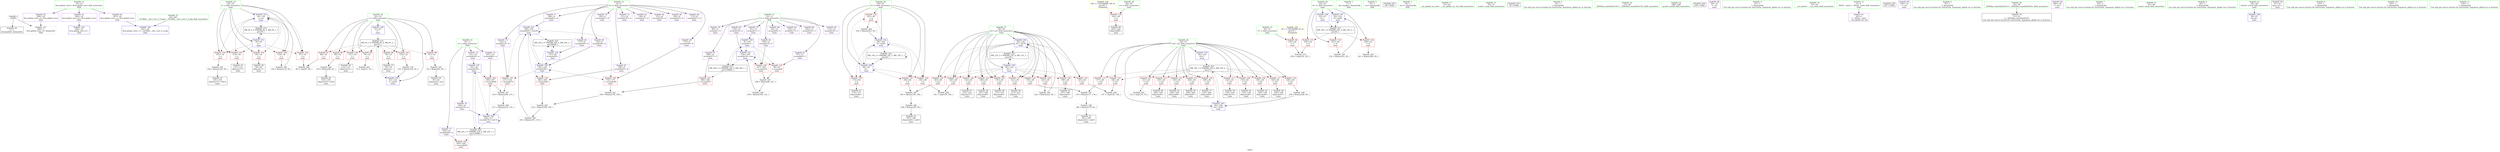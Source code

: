 digraph "SVFG" {
	label="SVFG";

	Node0x55ffd06fffd0 [shape=record,color=grey,label="{NodeID: 0\nNullPtr}"];
	Node0x55ffd06fffd0 -> Node0x55ffd071ce60[style=solid];
	Node0x55ffd06fffd0 -> Node0x55ffd0724b90[style=solid];
	Node0x55ffd071dac0 [shape=record,color=red,label="{NodeID: 97\n88\<--52\n\<--i\nmain\n}"];
	Node0x55ffd071dac0 -> Node0x55ffd07299d0[style=solid];
	Node0x55ffd07044e0 [shape=record,color=green,label="{NodeID: 14\n10\<--11\na\<--a_field_insensitive\nGlob }"];
	Node0x55ffd07044e0 -> Node0x55ffd071ff30[style=solid];
	Node0x55ffd07044e0 -> Node0x55ffd0720000[style=solid];
	Node0x55ffd07044e0 -> Node0x55ffd07200d0[style=solid];
	Node0x55ffd07044e0 -> Node0x55ffd07201a0[style=solid];
	Node0x55ffd0721560 [shape=record,color=grey,label="{NodeID: 194\n100 = Binary(99, 85, )\n}"];
	Node0x55ffd0721560 -> Node0x55ffd071d370[style=solid];
	Node0x55ffd071e620 [shape=record,color=red,label="{NodeID: 111\n149\<--56\n\<--i22\nmain\n}"];
	Node0x55ffd071e620 -> Node0x55ffd071d850[style=solid];
	Node0x55ffd071c980 [shape=record,color=green,label="{NodeID: 28\n60\<--61\nk\<--k_field_insensitive\nmain\n}"];
	Node0x55ffd071c980 -> Node0x55ffd0723c90[style=solid];
	Node0x55ffd071c980 -> Node0x55ffd0723d60[style=solid];
	Node0x55ffd071c980 -> Node0x55ffd0723e30[style=solid];
	Node0x55ffd071c980 -> Node0x55ffd0723f00[style=solid];
	Node0x55ffd071c980 -> Node0x55ffd0725650[style=solid];
	Node0x55ffd071c980 -> Node0x55ffd07257f0[style=solid];
	Node0x55ffd0729cd0 [shape=record,color=grey,label="{NodeID: 208\n161 = cmp(159, 160, )\n}"];
	Node0x55ffd0723950 [shape=record,color=red,label="{NodeID: 125\n183\<--58\n\<--j31\nmain\n}"];
	Node0x55ffd0723950 -> Node0x55ffd0726a40[style=solid];
	Node0x55ffd071d510 [shape=record,color=black,label="{NodeID: 42\n112\<--111\nidxprom15\<--\nmain\n}"];
	Node0x55ffd0734950 [shape=record,color=black,label="{NodeID: 222\nMR_10V_3 = PHI(MR_10V_4, MR_10V_2, )\npts\{57 \}\n}"];
	Node0x55ffd0734950 -> Node0x55ffd071e2e0[style=dashed];
	Node0x55ffd0734950 -> Node0x55ffd071e3b0[style=dashed];
	Node0x55ffd0734950 -> Node0x55ffd071e480[style=dashed];
	Node0x55ffd0734950 -> Node0x55ffd071e550[style=dashed];
	Node0x55ffd0734950 -> Node0x55ffd071e620[style=dashed];
	Node0x55ffd0734950 -> Node0x55ffd071e6f0[style=dashed];
	Node0x55ffd0734950 -> Node0x55ffd071e7c0[style=dashed];
	Node0x55ffd0734950 -> Node0x55ffd071e890[style=dashed];
	Node0x55ffd0734950 -> Node0x55ffd071e960[style=dashed];
	Node0x55ffd0734950 -> Node0x55ffd0723200[style=dashed];
	Node0x55ffd0734950 -> Node0x55ffd07232d0[style=dashed];
	Node0x55ffd0734950 -> Node0x55ffd07233a0[style=dashed];
	Node0x55ffd0734950 -> Node0x55ffd0725a60[style=dashed];
	Node0x55ffd07244b0 [shape=record,color=red,label="{NodeID: 139\n169\<--168\n\<--arrayidx45\nmain\n}"];
	Node0x55ffd07244b0 -> Node0x55ffd0729410[style=solid];
	Node0x55ffd071f090 [shape=record,color=black,label="{NodeID: 56\n206\<--205\nidxprom67\<--\nmain\n}"];
	Node0x55ffd0737890 [shape=record,color=yellow,style=double,label="{NodeID: 236\n18V_1 = ENCHI(MR_18V_0)\npts\{65 \}\nFun[main]}"];
	Node0x55ffd0737890 -> Node0x55ffd0724240[style=dashed];
	Node0x55ffd07250a0 [shape=record,color=blue,label="{NodeID: 153\n54\<--120\nj\<--inc\nmain\n}"];
	Node0x55ffd07250a0 -> Node0x55ffd071ded0[style=dashed];
	Node0x55ffd07250a0 -> Node0x55ffd071dfa0[style=dashed];
	Node0x55ffd07250a0 -> Node0x55ffd071e070[style=dashed];
	Node0x55ffd07250a0 -> Node0x55ffd071e140[style=dashed];
	Node0x55ffd07250a0 -> Node0x55ffd071e210[style=dashed];
	Node0x55ffd07250a0 -> Node0x55ffd07250a0[style=dashed];
	Node0x55ffd07250a0 -> Node0x55ffd0732150[style=dashed];
	Node0x55ffd071fbf0 [shape=record,color=purple,label="{NodeID: 70\n195\<--8\narrayidx61\<--d\nmain\n}"];
	Node0x55ffd0725c00 [shape=record,color=blue,label="{NodeID: 167\n62\<--252\ntt\<--inc92\nmain\n}"];
	Node0x55ffd0725c00 -> Node0x55ffd0736250[style=dashed];
	Node0x55ffd0720750 [shape=record,color=purple,label="{NodeID: 84\n113\<--12\narrayidx16\<--C\nmain\n}"];
	Node0x55ffd0700bd0 [shape=record,color=green,label="{NodeID: 1\n7\<--1\n__dso_handle\<--dummyObj\nGlob }"];
	Node0x55ffd071db90 [shape=record,color=red,label="{NodeID: 98\n91\<--52\n\<--i\nmain\n}"];
	Node0x55ffd071db90 -> Node0x55ffd07271c0[style=solid];
	Node0x55ffd07045b0 [shape=record,color=green,label="{NodeID: 15\n12\<--13\nC\<--C_field_insensitive\nGlob }"];
	Node0x55ffd07045b0 -> Node0x55ffd0720270[style=solid];
	Node0x55ffd07045b0 -> Node0x55ffd0720340[style=solid];
	Node0x55ffd07045b0 -> Node0x55ffd0720410[style=solid];
	Node0x55ffd07045b0 -> Node0x55ffd07204e0[style=solid];
	Node0x55ffd07045b0 -> Node0x55ffd07205b0[style=solid];
	Node0x55ffd07045b0 -> Node0x55ffd0720680[style=solid];
	Node0x55ffd07045b0 -> Node0x55ffd0720750[style=solid];
	Node0x55ffd07045b0 -> Node0x55ffd0720820[style=solid];
	Node0x55ffd07045b0 -> Node0x55ffd07208f0[style=solid];
	Node0x55ffd07045b0 -> Node0x55ffd07209c0[style=solid];
	Node0x55ffd07216e0 [shape=record,color=grey,label="{NodeID: 195\n224 = Binary(223, 85, )\n}"];
	Node0x55ffd07216e0 -> Node0x55ffd0725990[style=solid];
	Node0x55ffd071e6f0 [shape=record,color=red,label="{NodeID: 112\n163\<--56\n\<--i22\nmain\n}"];
	Node0x55ffd071e6f0 -> Node0x55ffd071ea10[style=solid];
	Node0x55ffd071ca50 [shape=record,color=green,label="{NodeID: 29\n62\<--63\ntt\<--tt_field_insensitive\nmain\n}"];
	Node0x55ffd071ca50 -> Node0x55ffd0723fd0[style=solid];
	Node0x55ffd071ca50 -> Node0x55ffd07240a0[style=solid];
	Node0x55ffd071ca50 -> Node0x55ffd0724170[style=solid];
	Node0x55ffd071ca50 -> Node0x55ffd0725b30[style=solid];
	Node0x55ffd071ca50 -> Node0x55ffd0725c00[style=solid];
	Node0x55ffd0729e50 [shape=record,color=grey,label="{NodeID: 209\n147 = cmp(145, 146, )\n}"];
	Node0x55ffd0723a20 [shape=record,color=red,label="{NodeID: 126\n196\<--58\n\<--j31\nmain\n}"];
	Node0x55ffd0723a20 -> Node0x55ffd071efc0[style=solid];
	Node0x55ffd071d5e0 [shape=record,color=black,label="{NodeID: 43\n115\<--114\nidxprom17\<--\nmain\n}"];
	Node0x55ffd0734e50 [shape=record,color=black,label="{NodeID: 223\nMR_12V_2 = PHI(MR_12V_4, MR_12V_1, )\npts\{59 \}\n}"];
	Node0x55ffd0734e50 -> Node0x55ffd07254b0[style=dashed];
	Node0x55ffd0724580 [shape=record,color=red,label="{NodeID: 140\n176\<--175\n\<--arrayidx49\nmain\n}"];
	Node0x55ffd0724580 -> Node0x55ffd0721fe0[style=solid];
	Node0x55ffd071f160 [shape=record,color=black,label="{NodeID: 57\n210\<--209\nidxprom69\<--\nmain\n}"];
	Node0x55ffd0725170 [shape=record,color=blue,label="{NodeID: 154\n52\<--125\ni\<--inc20\nmain\n}"];
	Node0x55ffd0725170 -> Node0x55ffd0731c50[style=dashed];
	Node0x55ffd071fcc0 [shape=record,color=purple,label="{NodeID: 71\n198\<--8\narrayidx63\<--d\nmain\n}"];
	Node0x55ffd071fcc0 -> Node0x55ffd0725720[style=solid];
	Node0x55ffd0720820 [shape=record,color=purple,label="{NodeID: 85\n116\<--12\narrayidx18\<--C\nmain\n}"];
	Node0x55ffd0720820 -> Node0x55ffd0724fd0[style=solid];
	Node0x55ffd06ffeb0 [shape=record,color=green,label="{NodeID: 2\n14\<--1\n.str\<--dummyObj\nGlob }"];
	Node0x55ffd071dc60 [shape=record,color=red,label="{NodeID: 99\n99\<--52\n\<--i\nmain\n}"];
	Node0x55ffd071dc60 -> Node0x55ffd0721560[style=solid];
	Node0x55ffd0704680 [shape=record,color=green,label="{NodeID: 16\n18\<--22\nllvm.global_ctors\<--llvm.global_ctors_field_insensitive\nGlob }"];
	Node0x55ffd0704680 -> Node0x55ffd0720d00[style=solid];
	Node0x55ffd0704680 -> Node0x55ffd0720e00[style=solid];
	Node0x55ffd0704680 -> Node0x55ffd0720f00[style=solid];
	Node0x55ffd0721860 [shape=record,color=grey,label="{NodeID: 196\n109 = Binary(108, 110, )\n}"];
	Node0x55ffd0721860 -> Node0x55ffd0724fd0[style=solid];
	Node0x55ffd071e7c0 [shape=record,color=red,label="{NodeID: 113\n177\<--56\n\<--i22\nmain\n}"];
	Node0x55ffd071e7c0 -> Node0x55ffd0726d40[style=solid];
	Node0x55ffd071cb20 [shape=record,color=green,label="{NodeID: 30\n64\<--65\nn\<--n_field_insensitive\nmain\n}"];
	Node0x55ffd071cb20 -> Node0x55ffd0724240[style=solid];
	Node0x55ffd0729fd0 [shape=record,color=grey,label="{NodeID: 210\n236 = cmp(234, 235, )\n}"];
	Node0x55ffd0723af0 [shape=record,color=red,label="{NodeID: 127\n212\<--58\n\<--j31\nmain\n}"];
	Node0x55ffd0723af0 -> Node0x55ffd071f230[style=solid];
	Node0x55ffd071d6b0 [shape=record,color=black,label="{NodeID: 44\n135\<--134\nidxprom26\<--\nmain\n}"];
	Node0x55ffd0735350 [shape=record,color=black,label="{NodeID: 224\nMR_14V_2 = PHI(MR_14V_3, MR_14V_1, )\npts\{61 \}\n}"];
	Node0x55ffd0735350 -> Node0x55ffd0725650[style=dashed];
	Node0x55ffd0735350 -> Node0x55ffd0735350[style=dashed];
	Node0x55ffd0724650 [shape=record,color=red,label="{NodeID: 141\n189\<--188\n\<--arrayidx57\nmain\n}"];
	Node0x55ffd0724650 -> Node0x55ffd0721fe0[style=solid];
	Node0x55ffd071f230 [shape=record,color=black,label="{NodeID: 58\n213\<--212\nidxprom71\<--\nmain\n}"];
	Node0x55ffd0725240 [shape=record,color=blue,label="{NodeID: 155\n56\<--129\ni22\<--\nmain\n}"];
	Node0x55ffd0725240 -> Node0x55ffd0734950[style=dashed];
	Node0x55ffd071fd90 [shape=record,color=purple,label="{NodeID: 72\n211\<--8\narrayidx70\<--d\nmain\n}"];
	Node0x55ffd04bd610 [shape=record,color=black,label="{NodeID: 252\n69 = PHI()\n}"];
	Node0x55ffd07208f0 [shape=record,color=purple,label="{NodeID: 86\n182\<--12\narrayidx53\<--C\nmain\n}"];
	Node0x55ffd07004b0 [shape=record,color=green,label="{NodeID: 3\n16\<--1\n.str.1\<--dummyObj\nGlob }"];
	Node0x55ffd071dd30 [shape=record,color=red,label="{NodeID: 100\n111\<--52\n\<--i\nmain\n}"];
	Node0x55ffd071dd30 -> Node0x55ffd071d510[style=solid];
	Node0x55ffd0704750 [shape=record,color=green,label="{NodeID: 17\n23\<--24\n__cxx_global_var_init\<--__cxx_global_var_init_field_insensitive\n}"];
	Node0x55ffd07219e0 [shape=record,color=grey,label="{NodeID: 197\n216 = Binary(208, 215, )\n}"];
	Node0x55ffd07219e0 -> Node0x55ffd0721b60[style=solid];
	Node0x55ffd071e890 [shape=record,color=red,label="{NodeID: 114\n193\<--56\n\<--i22\nmain\n}"];
	Node0x55ffd071e890 -> Node0x55ffd071eef0[style=solid];
	Node0x55ffd071cbf0 [shape=record,color=green,label="{NodeID: 31\n70\<--71\nscanf\<--scanf_field_insensitive\n}"];
	Node0x55ffd0723bc0 [shape=record,color=red,label="{NodeID: 128\n223\<--58\n\<--j31\nmain\n}"];
	Node0x55ffd0723bc0 -> Node0x55ffd07216e0[style=solid];
	Node0x55ffd071d780 [shape=record,color=black,label="{NodeID: 45\n140\<--139\nidxprom29\<--\nmain\n}"];
	Node0x55ffd0735850 [shape=record,color=black,label="{NodeID: 225\nMR_20V_2 = PHI(MR_20V_4, MR_20V_1, )\npts\{90000 \}\n}"];
	Node0x55ffd0735850 -> Node0x55ffd0725310[style=dashed];
	Node0x55ffd0724720 [shape=record,color=red,label="{NodeID: 142\n208\<--207\n\<--arrayidx68\nmain\n}"];
	Node0x55ffd0724720 -> Node0x55ffd07219e0[style=solid];
	Node0x55ffd071f300 [shape=record,color=black,label="{NodeID: 59\n219\<--218\nidxprom75\<--\nmain\n}"];
	Node0x55ffd0725310 [shape=record,color=blue,label="{NodeID: 156\n137\<--83\narrayidx28\<--\nmain\n}"];
	Node0x55ffd0725310 -> Node0x55ffd0725580[style=dashed];
	Node0x55ffd0725310 -> Node0x55ffd0735850[style=dashed];
	Node0x55ffd071fe60 [shape=record,color=purple,label="{NodeID: 73\n214\<--8\narrayidx72\<--d\nmain\n}"];
	Node0x55ffd071fe60 -> Node0x55ffd07247f0[style=solid];
	Node0x55ffd0741e60 [shape=record,color=black,label="{NodeID: 253\n30 = PHI()\n}"];
	Node0x55ffd07209c0 [shape=record,color=purple,label="{NodeID: 87\n188\<--12\narrayidx57\<--C\nmain\n}"];
	Node0x55ffd07209c0 -> Node0x55ffd0724650[style=solid];
	Node0x55ffd0703f50 [shape=record,color=green,label="{NodeID: 4\n19\<--1\n\<--dummyObj\nCan only get source location for instruction, argument, global var or function.}"];
	Node0x55ffd07268c0 [shape=record,color=grey,label="{NodeID: 184\n120 = Binary(119, 85, )\n}"];
	Node0x55ffd07268c0 -> Node0x55ffd07250a0[style=solid];
	Node0x55ffd071de00 [shape=record,color=red,label="{NodeID: 101\n124\<--52\n\<--i\nmain\n}"];
	Node0x55ffd071de00 -> Node0x55ffd07213e0[style=solid];
	Node0x55ffd0704820 [shape=record,color=green,label="{NodeID: 18\n27\<--28\n_ZNSt8ios_base4InitC1Ev\<--_ZNSt8ios_base4InitC1Ev_field_insensitive\n}"];
	Node0x55ffd0721b60 [shape=record,color=grey,label="{NodeID: 198\n217 = Binary(216, 110, )\n}"];
	Node0x55ffd0721b60 -> Node0x55ffd07258c0[style=solid];
	Node0x55ffd071e960 [shape=record,color=red,label="{NodeID: 115\n205\<--56\n\<--i22\nmain\n}"];
	Node0x55ffd071e960 -> Node0x55ffd071f090[style=solid];
	Node0x55ffd071ccc0 [shape=record,color=green,label="{NodeID: 32\n248\<--249\nprintf\<--printf_field_insensitive\n}"];
	Node0x55ffd0723c90 [shape=record,color=red,label="{NodeID: 129\n159\<--60\n\<--k\nmain\n}"];
	Node0x55ffd0723c90 -> Node0x55ffd0729cd0[style=solid];
	Node0x55ffd071d850 [shape=record,color=black,label="{NodeID: 46\n150\<--149\nidxprom35\<--\nmain\n}"];
	Node0x55ffd0735d50 [shape=record,color=black,label="{NodeID: 226\nMR_22V_2 = PHI(MR_22V_4, MR_22V_1, )\npts\{110000 \}\n}"];
	Node0x55ffd0735d50 -> Node0x55ffd07248c0[style=dashed];
	Node0x55ffd0735d50 -> Node0x55ffd07253e0[style=dashed];
	Node0x55ffd07247f0 [shape=record,color=red,label="{NodeID: 143\n215\<--214\n\<--arrayidx72\nmain\n}"];
	Node0x55ffd07247f0 -> Node0x55ffd07219e0[style=solid];
	Node0x55ffd071f3d0 [shape=record,color=black,label="{NodeID: 60\n243\<--242\nidxprom88\<--\nmain\n}"];
	Node0x55ffd07253e0 [shape=record,color=blue,label="{NodeID: 157\n141\<--83\narrayidx30\<--\nmain\n}"];
	Node0x55ffd07253e0 -> Node0x55ffd0724720[style=dashed];
	Node0x55ffd07253e0 -> Node0x55ffd07258c0[style=dashed];
	Node0x55ffd07253e0 -> Node0x55ffd0735d50[style=dashed];
	Node0x55ffd071ff30 [shape=record,color=purple,label="{NodeID: 74\n141\<--10\narrayidx30\<--a\nmain\n}"];
	Node0x55ffd071ff30 -> Node0x55ffd07253e0[style=solid];
	Node0x55ffd0741f60 [shape=record,color=black,label="{NodeID: 254\n239 = PHI()\n}"];
	Node0x55ffd0720a90 [shape=record,color=purple,label="{NodeID: 88\n68\<--14\n\<--.str\nmain\n}"];
	Node0x55ffd0703fe0 [shape=record,color=green,label="{NodeID: 5\n67\<--1\n\<--dummyObj\nCan only get source location for instruction, argument, global var or function.}"];
	Node0x55ffd0726a40 [shape=record,color=grey,label="{NodeID: 185\n185 = Binary(183, 184, )\n}"];
	Node0x55ffd0726a40 -> Node0x55ffd0726bc0[style=solid];
	Node0x55ffd071ded0 [shape=record,color=red,label="{NodeID: 102\n87\<--54\n\<--j\nmain\n}"];
	Node0x55ffd071ded0 -> Node0x55ffd07299d0[style=solid];
	Node0x55ffd071c270 [shape=record,color=green,label="{NodeID: 19\n33\<--34\n__cxa_atexit\<--__cxa_atexit_field_insensitive\n}"];
	Node0x55ffd0721ce0 [shape=record,color=grey,label="{NodeID: 199\n252 = Binary(251, 85, )\n}"];
	Node0x55ffd0721ce0 -> Node0x55ffd0725c00[style=solid];
	Node0x55ffd0723200 [shape=record,color=red,label="{NodeID: 116\n209\<--56\n\<--i22\nmain\n}"];
	Node0x55ffd0723200 -> Node0x55ffd071f160[style=solid];
	Node0x55ffd071cd90 [shape=record,color=green,label="{NodeID: 33\n20\<--262\n_GLOBAL__sub_I_arti_2_0.cpp\<--_GLOBAL__sub_I_arti_2_0.cpp_field_insensitive\n}"];
	Node0x55ffd071cd90 -> Node0x55ffd0724a90[style=solid];
	Node0x55ffd0731c50 [shape=record,color=black,label="{NodeID: 213\nMR_6V_3 = PHI(MR_6V_4, MR_6V_2, )\npts\{53 \}\n}"];
	Node0x55ffd0731c50 -> Node0x55ffd07210d0[style=dashed];
	Node0x55ffd0731c50 -> Node0x55ffd071d9f0[style=dashed];
	Node0x55ffd0731c50 -> Node0x55ffd071dac0[style=dashed];
	Node0x55ffd0731c50 -> Node0x55ffd071db90[style=dashed];
	Node0x55ffd0731c50 -> Node0x55ffd071dc60[style=dashed];
	Node0x55ffd0731c50 -> Node0x55ffd071dd30[style=dashed];
	Node0x55ffd0731c50 -> Node0x55ffd071de00[style=dashed];
	Node0x55ffd0731c50 -> Node0x55ffd0725170[style=dashed];
	Node0x55ffd0723d60 [shape=record,color=red,label="{NodeID: 130\n173\<--60\n\<--k\nmain\n}"];
	Node0x55ffd0723d60 -> Node0x55ffd071ec80[style=solid];
	Node0x55ffd071d920 [shape=record,color=black,label="{NodeID: 47\n153\<--152\nidxprom37\<--\nmain\n}"];
	Node0x55ffd0736250 [shape=record,color=black,label="{NodeID: 227\nMR_16V_3 = PHI(MR_16V_4, MR_16V_2, )\npts\{63 \}\n}"];
	Node0x55ffd0736250 -> Node0x55ffd0723fd0[style=dashed];
	Node0x55ffd0736250 -> Node0x55ffd07240a0[style=dashed];
	Node0x55ffd0736250 -> Node0x55ffd0724170[style=dashed];
	Node0x55ffd0736250 -> Node0x55ffd0725c00[style=dashed];
	Node0x55ffd07248c0 [shape=record,color=red,label="{NodeID: 144\n245\<--244\n\<--arrayidx89\nmain\n}"];
	Node0x55ffd071f4a0 [shape=record,color=purple,label="{NodeID: 61\n29\<--4\n\<--_ZStL8__ioinit\n__cxx_global_var_init\n}"];
	Node0x55ffd07254b0 [shape=record,color=blue,label="{NodeID: 158\n58\<--129\nj31\<--\nmain\n}"];
	Node0x55ffd07254b0 -> Node0x55ffd0723470[style=dashed];
	Node0x55ffd07254b0 -> Node0x55ffd0723540[style=dashed];
	Node0x55ffd07254b0 -> Node0x55ffd0723610[style=dashed];
	Node0x55ffd07254b0 -> Node0x55ffd07236e0[style=dashed];
	Node0x55ffd07254b0 -> Node0x55ffd07237b0[style=dashed];
	Node0x55ffd07254b0 -> Node0x55ffd0723880[style=dashed];
	Node0x55ffd07254b0 -> Node0x55ffd0723950[style=dashed];
	Node0x55ffd07254b0 -> Node0x55ffd0723a20[style=dashed];
	Node0x55ffd07254b0 -> Node0x55ffd0723af0[style=dashed];
	Node0x55ffd07254b0 -> Node0x55ffd0723bc0[style=dashed];
	Node0x55ffd07254b0 -> Node0x55ffd0725990[style=dashed];
	Node0x55ffd07254b0 -> Node0x55ffd0734e50[style=dashed];
	Node0x55ffd0720000 [shape=record,color=purple,label="{NodeID: 75\n207\<--10\narrayidx68\<--a\nmain\n}"];
	Node0x55ffd0720000 -> Node0x55ffd0724720[style=solid];
	Node0x55ffd0742060 [shape=record,color=black,label="{NodeID: 255\n247 = PHI()\n}"];
	Node0x55ffd0720b60 [shape=record,color=purple,label="{NodeID: 89\n238\<--14\n\<--.str\nmain\n}"];
	Node0x55ffd0700890 [shape=record,color=green,label="{NodeID: 6\n76\<--1\n\<--dummyObj\nCan only get source location for instruction, argument, global var or function.}"];
	Node0x55ffd0726bc0 [shape=record,color=grey,label="{NodeID: 186\n186 = Binary(185, 85, )\n}"];
	Node0x55ffd0726bc0 -> Node0x55ffd071ee20[style=solid];
	Node0x55ffd071dfa0 [shape=record,color=red,label="{NodeID: 103\n95\<--54\n\<--j\nmain\n}"];
	Node0x55ffd071dfa0 -> Node0x55ffd071d2a0[style=solid];
	Node0x55ffd071c300 [shape=record,color=green,label="{NodeID: 20\n32\<--38\n_ZNSt8ios_base4InitD1Ev\<--_ZNSt8ios_base4InitD1Ev_field_insensitive\n}"];
	Node0x55ffd071c300 -> Node0x55ffd071cf30[style=solid];
	Node0x55ffd0721e60 [shape=record,color=grey,label="{NodeID: 200\n192 = Binary(191, 110, )\n}"];
	Node0x55ffd0721e60 -> Node0x55ffd0725720[style=solid];
	Node0x55ffd07232d0 [shape=record,color=red,label="{NodeID: 117\n218\<--56\n\<--i22\nmain\n}"];
	Node0x55ffd07232d0 -> Node0x55ffd071f300[style=solid];
	Node0x55ffd071ce60 [shape=record,color=black,label="{NodeID: 34\n2\<--3\ndummyVal\<--dummyVal\n}"];
	Node0x55ffd0732150 [shape=record,color=black,label="{NodeID: 214\nMR_8V_2 = PHI(MR_8V_4, MR_8V_1, )\npts\{55 \}\n}"];
	Node0x55ffd0732150 -> Node0x55ffd0724f00[style=dashed];
	Node0x55ffd0723e30 [shape=record,color=red,label="{NodeID: 131\n184\<--60\n\<--k\nmain\n}"];
	Node0x55ffd0723e30 -> Node0x55ffd0726a40[style=solid];
	Node0x55ffd071ea10 [shape=record,color=black,label="{NodeID: 48\n164\<--163\nidxprom42\<--\nmain\n}"];
	Node0x55ffd0724990 [shape=record,color=blue,label="{NodeID: 145\n266\<--19\nllvm.global_ctors_0\<--\nGlob }"];
	Node0x55ffd071f570 [shape=record,color=purple,label="{NodeID: 62\n136\<--8\narrayidx27\<--d\nmain\n}"];
	Node0x55ffd0725580 [shape=record,color=blue,label="{NodeID: 159\n154\<--156\narrayidx38\<--\nmain\n}"];
	Node0x55ffd0725580 -> Node0x55ffd07244b0[style=dashed];
	Node0x55ffd0725580 -> Node0x55ffd0724580[style=dashed];
	Node0x55ffd0725580 -> Node0x55ffd07247f0[style=dashed];
	Node0x55ffd0725580 -> Node0x55ffd0725580[style=dashed];
	Node0x55ffd0725580 -> Node0x55ffd0725720[style=dashed];
	Node0x55ffd0725580 -> Node0x55ffd0735850[style=dashed];
	Node0x55ffd07200d0 [shape=record,color=purple,label="{NodeID: 76\n220\<--10\narrayidx76\<--a\nmain\n}"];
	Node0x55ffd07200d0 -> Node0x55ffd07258c0[style=solid];
	Node0x55ffd0720c30 [shape=record,color=purple,label="{NodeID: 90\n246\<--16\n\<--.str.1\nmain\n}"];
	Node0x55ffd0700920 [shape=record,color=green,label="{NodeID: 7\n83\<--1\n\<--dummyObj\nCan only get source location for instruction, argument, global var or function.}"];
	Node0x55ffd0726d40 [shape=record,color=grey,label="{NodeID: 187\n179 = Binary(177, 178, )\n}"];
	Node0x55ffd0726d40 -> Node0x55ffd0726ec0[style=solid];
	Node0x55ffd071e070 [shape=record,color=red,label="{NodeID: 104\n103\<--54\n\<--j\nmain\n}"];
	Node0x55ffd071e070 -> Node0x55ffd0721260[style=solid];
	Node0x55ffd071c3d0 [shape=record,color=green,label="{NodeID: 21\n45\<--46\nmain\<--main_field_insensitive\n}"];
	Node0x55ffd0721fe0 [shape=record,color=grey,label="{NodeID: 201\n190 = Binary(176, 189, )\n}"];
	Node0x55ffd0721fe0 -> Node0x55ffd0729410[style=solid];
	Node0x55ffd07233a0 [shape=record,color=red,label="{NodeID: 118\n228\<--56\n\<--i22\nmain\n}"];
	Node0x55ffd07233a0 -> Node0x55ffd0727040[style=solid];
	Node0x55ffd071cf30 [shape=record,color=black,label="{NodeID: 35\n31\<--32\n\<--_ZNSt8ios_base4InitD1Ev\nCan only get source location for instruction, argument, global var or function.}"];
	Node0x55ffd0732650 [shape=record,color=black,label="{NodeID: 215\nMR_24V_2 = PHI(MR_24V_4, MR_24V_1, )\npts\{130000 \}\n}"];
	Node0x55ffd0732650 -> Node0x55ffd0724650[style=dashed];
	Node0x55ffd0732650 -> Node0x55ffd0724e30[style=dashed];
	Node0x55ffd0723f00 [shape=record,color=red,label="{NodeID: 132\n201\<--60\n\<--k\nmain\n}"];
	Node0x55ffd0723f00 -> Node0x55ffd07296d0[style=solid];
	Node0x55ffd071eae0 [shape=record,color=black,label="{NodeID: 49\n167\<--166\nidxprom44\<--\nmain\n}"];
	Node0x55ffd0737270 [shape=record,color=yellow,style=double,label="{NodeID: 229\n4V_1 = ENCHI(MR_4V_0)\npts\{51 \}\nFun[main]}"];
	Node0x55ffd0737270 -> Node0x55ffd0721000[style=dashed];
	Node0x55ffd0724a90 [shape=record,color=blue,label="{NodeID: 146\n267\<--20\nllvm.global_ctors_1\<--_GLOBAL__sub_I_arti_2_0.cpp\nGlob }"];
	Node0x55ffd071f640 [shape=record,color=purple,label="{NodeID: 63\n137\<--8\narrayidx28\<--d\nmain\n}"];
	Node0x55ffd071f640 -> Node0x55ffd0725310[style=solid];
	Node0x55ffd0725650 [shape=record,color=blue,label="{NodeID: 160\n60\<--85\nk\<--\nmain\n}"];
	Node0x55ffd0725650 -> Node0x55ffd0723c90[style=dashed];
	Node0x55ffd0725650 -> Node0x55ffd0723d60[style=dashed];
	Node0x55ffd0725650 -> Node0x55ffd0723e30[style=dashed];
	Node0x55ffd0725650 -> Node0x55ffd0723f00[style=dashed];
	Node0x55ffd0725650 -> Node0x55ffd0725650[style=dashed];
	Node0x55ffd0725650 -> Node0x55ffd07257f0[style=dashed];
	Node0x55ffd0725650 -> Node0x55ffd0735350[style=dashed];
	Node0x55ffd07201a0 [shape=record,color=purple,label="{NodeID: 77\n244\<--10\narrayidx89\<--a\nmain\n}"];
	Node0x55ffd07201a0 -> Node0x55ffd07248c0[style=solid];
	Node0x55ffd0720d00 [shape=record,color=purple,label="{NodeID: 91\n266\<--18\nllvm.global_ctors_0\<--llvm.global_ctors\nGlob }"];
	Node0x55ffd0720d00 -> Node0x55ffd0724990[style=solid];
	Node0x55ffd0700630 [shape=record,color=green,label="{NodeID: 8\n85\<--1\n\<--dummyObj\nCan only get source location for instruction, argument, global var or function.}"];
	Node0x55ffd0726ec0 [shape=record,color=grey,label="{NodeID: 188\n180 = Binary(179, 85, )\n}"];
	Node0x55ffd0726ec0 -> Node0x55ffd071ed50[style=solid];
	Node0x55ffd071e140 [shape=record,color=red,label="{NodeID: 105\n114\<--54\n\<--j\nmain\n}"];
	Node0x55ffd071e140 -> Node0x55ffd071d5e0[style=solid];
	Node0x55ffd071c4a0 [shape=record,color=green,label="{NodeID: 22\n48\<--49\nretval\<--retval_field_insensitive\nmain\n}"];
	Node0x55ffd071c4a0 -> Node0x55ffd0724c90[style=solid];
	Node0x55ffd0729410 [shape=record,color=grey,label="{NodeID: 202\n191 = Binary(169, 190, )\n}"];
	Node0x55ffd0729410 -> Node0x55ffd0721e60[style=solid];
	Node0x55ffd0723470 [shape=record,color=red,label="{NodeID: 119\n145\<--58\n\<--j31\nmain\n}"];
	Node0x55ffd0723470 -> Node0x55ffd0729e50[style=solid];
	Node0x55ffd071d030 [shape=record,color=black,label="{NodeID: 36\n47\<--67\nmain_ret\<--\nmain\n}"];
	Node0x55ffd0723fd0 [shape=record,color=red,label="{NodeID: 133\n234\<--62\n\<--tt\nmain\n}"];
	Node0x55ffd0723fd0 -> Node0x55ffd0729fd0[style=solid];
	Node0x55ffd071ebb0 [shape=record,color=black,label="{NodeID: 50\n171\<--170\nidxprom46\<--\nmain\n}"];
	Node0x55ffd0724b90 [shape=record,color=blue, style = dotted,label="{NodeID: 147\n268\<--3\nllvm.global_ctors_2\<--dummyVal\nGlob }"];
	Node0x55ffd071f710 [shape=record,color=purple,label="{NodeID: 64\n151\<--8\narrayidx36\<--d\nmain\n}"];
	Node0x55ffd0725720 [shape=record,color=blue,label="{NodeID: 161\n198\<--192\narrayidx63\<--rem59\nmain\n}"];
	Node0x55ffd0725720 -> Node0x55ffd07244b0[style=dashed];
	Node0x55ffd0725720 -> Node0x55ffd0724580[style=dashed];
	Node0x55ffd0725720 -> Node0x55ffd07247f0[style=dashed];
	Node0x55ffd0725720 -> Node0x55ffd0725580[style=dashed];
	Node0x55ffd0725720 -> Node0x55ffd0725720[style=dashed];
	Node0x55ffd0725720 -> Node0x55ffd0735850[style=dashed];
	Node0x55ffd0720270 [shape=record,color=purple,label="{NodeID: 78\n80\<--12\narrayidx\<--C\nmain\n}"];
	Node0x55ffd0720e00 [shape=record,color=purple,label="{NodeID: 92\n267\<--18\nllvm.global_ctors_1\<--llvm.global_ctors\nGlob }"];
	Node0x55ffd0720e00 -> Node0x55ffd0724a90[style=solid];
	Node0x55ffd07006c0 [shape=record,color=green,label="{NodeID: 9\n110\<--1\n\<--dummyObj\nCan only get source location for instruction, argument, global var or function.}"];
	Node0x55ffd0727040 [shape=record,color=grey,label="{NodeID: 189\n229 = Binary(228, 85, )\n}"];
	Node0x55ffd0727040 -> Node0x55ffd0725a60[style=solid];
	Node0x55ffd071e210 [shape=record,color=red,label="{NodeID: 106\n119\<--54\n\<--j\nmain\n}"];
	Node0x55ffd071e210 -> Node0x55ffd07268c0[style=solid];
	Node0x55ffd071c570 [shape=record,color=green,label="{NodeID: 23\n50\<--51\nT\<--T_field_insensitive\nmain\n}"];
	Node0x55ffd071c570 -> Node0x55ffd0721000[style=solid];
	Node0x55ffd0729550 [shape=record,color=grey,label="{NodeID: 203\n241 = Binary(240, 85, )\n}"];
	Node0x55ffd0723540 [shape=record,color=red,label="{NodeID: 120\n152\<--58\n\<--j31\nmain\n}"];
	Node0x55ffd0723540 -> Node0x55ffd071d920[style=solid];
	Node0x55ffd071d100 [shape=record,color=black,label="{NodeID: 37\n79\<--78\nidxprom\<--\nmain\n}"];
	Node0x55ffd07240a0 [shape=record,color=red,label="{NodeID: 134\n240\<--62\n\<--tt\nmain\n}"];
	Node0x55ffd07240a0 -> Node0x55ffd0729550[style=solid];
	Node0x55ffd071ec80 [shape=record,color=black,label="{NodeID: 51\n174\<--173\nidxprom48\<--\nmain\n}"];
	Node0x55ffd0724c90 [shape=record,color=blue,label="{NodeID: 148\n48\<--67\nretval\<--\nmain\n}"];
	Node0x55ffd071f7e0 [shape=record,color=purple,label="{NodeID: 65\n154\<--8\narrayidx38\<--d\nmain\n}"];
	Node0x55ffd071f7e0 -> Node0x55ffd0725580[style=solid];
	Node0x55ffd07257f0 [shape=record,color=blue,label="{NodeID: 162\n60\<--202\nk\<--inc65\nmain\n}"];
	Node0x55ffd07257f0 -> Node0x55ffd0723c90[style=dashed];
	Node0x55ffd07257f0 -> Node0x55ffd0723d60[style=dashed];
	Node0x55ffd07257f0 -> Node0x55ffd0723e30[style=dashed];
	Node0x55ffd07257f0 -> Node0x55ffd0723f00[style=dashed];
	Node0x55ffd07257f0 -> Node0x55ffd0725650[style=dashed];
	Node0x55ffd07257f0 -> Node0x55ffd07257f0[style=dashed];
	Node0x55ffd07257f0 -> Node0x55ffd0735350[style=dashed];
	Node0x55ffd0720340 [shape=record,color=purple,label="{NodeID: 79\n81\<--12\narrayidx1\<--C\nmain\n}"];
	Node0x55ffd0720340 -> Node0x55ffd0724e30[style=solid];
	Node0x55ffd0720f00 [shape=record,color=purple,label="{NodeID: 93\n268\<--18\nllvm.global_ctors_2\<--llvm.global_ctors\nGlob }"];
	Node0x55ffd0720f00 -> Node0x55ffd0724b90[style=solid];
	Node0x55ffd0700750 [shape=record,color=green,label="{NodeID: 10\n129\<--1\n\<--dummyObj\nCan only get source location for instruction, argument, global var or function.}"];
	Node0x55ffd07271c0 [shape=record,color=grey,label="{NodeID: 190\n92 = Binary(91, 85, )\n}"];
	Node0x55ffd07271c0 -> Node0x55ffd071d1d0[style=solid];
	Node0x55ffd071e2e0 [shape=record,color=red,label="{NodeID: 107\n131\<--56\n\<--i22\nmain\n}"];
	Node0x55ffd071e2e0 -> Node0x55ffd0729850[style=solid];
	Node0x55ffd071c640 [shape=record,color=green,label="{NodeID: 24\n52\<--53\ni\<--i_field_insensitive\nmain\n}"];
	Node0x55ffd071c640 -> Node0x55ffd07210d0[style=solid];
	Node0x55ffd071c640 -> Node0x55ffd071d9f0[style=solid];
	Node0x55ffd071c640 -> Node0x55ffd071dac0[style=solid];
	Node0x55ffd071c640 -> Node0x55ffd071db90[style=solid];
	Node0x55ffd071c640 -> Node0x55ffd071dc60[style=solid];
	Node0x55ffd071c640 -> Node0x55ffd071dd30[style=solid];
	Node0x55ffd071c640 -> Node0x55ffd071de00[style=solid];
	Node0x55ffd071c640 -> Node0x55ffd0724d60[style=solid];
	Node0x55ffd071c640 -> Node0x55ffd0725170[style=solid];
	Node0x55ffd07296d0 [shape=record,color=grey,label="{NodeID: 204\n202 = Binary(201, 85, )\n}"];
	Node0x55ffd07296d0 -> Node0x55ffd07257f0[style=solid];
	Node0x55ffd0723610 [shape=record,color=red,label="{NodeID: 121\n160\<--58\n\<--j31\nmain\n}"];
	Node0x55ffd0723610 -> Node0x55ffd0729cd0[style=solid];
	Node0x55ffd071d1d0 [shape=record,color=black,label="{NodeID: 38\n93\<--92\nidxprom5\<--sub\nmain\n}"];
	Node0x55ffd0724170 [shape=record,color=red,label="{NodeID: 135\n251\<--62\n\<--tt\nmain\n}"];
	Node0x55ffd0724170 -> Node0x55ffd0721ce0[style=solid];
	Node0x55ffd071ed50 [shape=record,color=black,label="{NodeID: 52\n181\<--180\nidxprom52\<--sub51\nmain\n}"];
	Node0x55ffd0724d60 [shape=record,color=blue,label="{NodeID: 149\n52\<--67\ni\<--\nmain\n}"];
	Node0x55ffd0724d60 -> Node0x55ffd0731c50[style=dashed];
	Node0x55ffd071f8b0 [shape=record,color=purple,label="{NodeID: 66\n165\<--8\narrayidx43\<--d\nmain\n}"];
	Node0x55ffd07258c0 [shape=record,color=blue,label="{NodeID: 163\n220\<--217\narrayidx76\<--rem74\nmain\n}"];
	Node0x55ffd07258c0 -> Node0x55ffd0724720[style=dashed];
	Node0x55ffd07258c0 -> Node0x55ffd07258c0[style=dashed];
	Node0x55ffd07258c0 -> Node0x55ffd0735d50[style=dashed];
	Node0x55ffd0720410 [shape=record,color=purple,label="{NodeID: 80\n94\<--12\narrayidx6\<--C\nmain\n}"];
	Node0x55ffd0721000 [shape=record,color=red,label="{NodeID: 94\n235\<--50\n\<--T\nmain\n}"];
	Node0x55ffd0721000 -> Node0x55ffd0729fd0[style=solid];
	Node0x55ffd0700270 [shape=record,color=green,label="{NodeID: 11\n156\<--1\n\<--dummyObj\nCan only get source location for instruction, argument, global var or function.}"];
	Node0x55ffd0727340 [shape=record,color=grey,label="{NodeID: 191\n108 = Binary(98, 107, )\n}"];
	Node0x55ffd0727340 -> Node0x55ffd0721860[style=solid];
	Node0x55ffd071e3b0 [shape=record,color=red,label="{NodeID: 108\n134\<--56\n\<--i22\nmain\n}"];
	Node0x55ffd071e3b0 -> Node0x55ffd071d6b0[style=solid];
	Node0x55ffd071c710 [shape=record,color=green,label="{NodeID: 25\n54\<--55\nj\<--j_field_insensitive\nmain\n}"];
	Node0x55ffd071c710 -> Node0x55ffd071ded0[style=solid];
	Node0x55ffd071c710 -> Node0x55ffd071dfa0[style=solid];
	Node0x55ffd071c710 -> Node0x55ffd071e070[style=solid];
	Node0x55ffd071c710 -> Node0x55ffd071e140[style=solid];
	Node0x55ffd071c710 -> Node0x55ffd071e210[style=solid];
	Node0x55ffd071c710 -> Node0x55ffd0724f00[style=solid];
	Node0x55ffd071c710 -> Node0x55ffd07250a0[style=solid];
	Node0x55ffd0729850 [shape=record,color=grey,label="{NodeID: 205\n132 = cmp(131, 76, )\n}"];
	Node0x55ffd07236e0 [shape=record,color=red,label="{NodeID: 122\n166\<--58\n\<--j31\nmain\n}"];
	Node0x55ffd07236e0 -> Node0x55ffd071eae0[style=solid];
	Node0x55ffd071d2a0 [shape=record,color=black,label="{NodeID: 39\n96\<--95\nidxprom7\<--\nmain\n}"];
	Node0x55ffd0724240 [shape=record,color=red,label="{NodeID: 136\n242\<--64\n\<--n\nmain\n}"];
	Node0x55ffd0724240 -> Node0x55ffd071f3d0[style=solid];
	Node0x55ffd071ee20 [shape=record,color=black,label="{NodeID: 53\n187\<--186\nidxprom56\<--sub55\nmain\n}"];
	Node0x55ffd0724e30 [shape=record,color=blue,label="{NodeID: 150\n81\<--83\narrayidx1\<--\nmain\n}"];
	Node0x55ffd0724e30 -> Node0x55ffd0724310[style=dashed];
	Node0x55ffd0724e30 -> Node0x55ffd07243e0[style=dashed];
	Node0x55ffd0724e30 -> Node0x55ffd0724fd0[style=dashed];
	Node0x55ffd0724e30 -> Node0x55ffd0732650[style=dashed];
	Node0x55ffd071f980 [shape=record,color=purple,label="{NodeID: 67\n168\<--8\narrayidx45\<--d\nmain\n}"];
	Node0x55ffd071f980 -> Node0x55ffd07244b0[style=solid];
	Node0x55ffd0725990 [shape=record,color=blue,label="{NodeID: 164\n58\<--224\nj31\<--inc78\nmain\n}"];
	Node0x55ffd0725990 -> Node0x55ffd0723470[style=dashed];
	Node0x55ffd0725990 -> Node0x55ffd0723540[style=dashed];
	Node0x55ffd0725990 -> Node0x55ffd0723610[style=dashed];
	Node0x55ffd0725990 -> Node0x55ffd07236e0[style=dashed];
	Node0x55ffd0725990 -> Node0x55ffd07237b0[style=dashed];
	Node0x55ffd0725990 -> Node0x55ffd0723880[style=dashed];
	Node0x55ffd0725990 -> Node0x55ffd0723950[style=dashed];
	Node0x55ffd0725990 -> Node0x55ffd0723a20[style=dashed];
	Node0x55ffd0725990 -> Node0x55ffd0723af0[style=dashed];
	Node0x55ffd0725990 -> Node0x55ffd0723bc0[style=dashed];
	Node0x55ffd0725990 -> Node0x55ffd0725990[style=dashed];
	Node0x55ffd0725990 -> Node0x55ffd0734e50[style=dashed];
	Node0x55ffd07204e0 [shape=record,color=purple,label="{NodeID: 81\n97\<--12\narrayidx8\<--C\nmain\n}"];
	Node0x55ffd07204e0 -> Node0x55ffd0724310[style=solid];
	Node0x55ffd07210d0 [shape=record,color=red,label="{NodeID: 95\n74\<--52\n\<--i\nmain\n}"];
	Node0x55ffd07210d0 -> Node0x55ffd0729b50[style=solid];
	Node0x55ffd0700300 [shape=record,color=green,label="{NodeID: 12\n4\<--6\n_ZStL8__ioinit\<--_ZStL8__ioinit_field_insensitive\nGlob }"];
	Node0x55ffd0700300 -> Node0x55ffd071f4a0[style=solid];
	Node0x55ffd0721260 [shape=record,color=grey,label="{NodeID: 192\n104 = Binary(103, 85, )\n}"];
	Node0x55ffd0721260 -> Node0x55ffd071d440[style=solid];
	Node0x55ffd071e480 [shape=record,color=red,label="{NodeID: 109\n139\<--56\n\<--i22\nmain\n}"];
	Node0x55ffd071e480 -> Node0x55ffd071d780[style=solid];
	Node0x55ffd071c7e0 [shape=record,color=green,label="{NodeID: 26\n56\<--57\ni22\<--i22_field_insensitive\nmain\n}"];
	Node0x55ffd071c7e0 -> Node0x55ffd071e2e0[style=solid];
	Node0x55ffd071c7e0 -> Node0x55ffd071e3b0[style=solid];
	Node0x55ffd071c7e0 -> Node0x55ffd071e480[style=solid];
	Node0x55ffd071c7e0 -> Node0x55ffd071e550[style=solid];
	Node0x55ffd071c7e0 -> Node0x55ffd071e620[style=solid];
	Node0x55ffd071c7e0 -> Node0x55ffd071e6f0[style=solid];
	Node0x55ffd071c7e0 -> Node0x55ffd071e7c0[style=solid];
	Node0x55ffd071c7e0 -> Node0x55ffd071e890[style=solid];
	Node0x55ffd071c7e0 -> Node0x55ffd071e960[style=solid];
	Node0x55ffd071c7e0 -> Node0x55ffd0723200[style=solid];
	Node0x55ffd071c7e0 -> Node0x55ffd07232d0[style=solid];
	Node0x55ffd071c7e0 -> Node0x55ffd07233a0[style=solid];
	Node0x55ffd071c7e0 -> Node0x55ffd0725240[style=solid];
	Node0x55ffd071c7e0 -> Node0x55ffd0725a60[style=solid];
	Node0x55ffd07299d0 [shape=record,color=grey,label="{NodeID: 206\n89 = cmp(87, 88, )\n}"];
	Node0x55ffd07237b0 [shape=record,color=red,label="{NodeID: 123\n170\<--58\n\<--j31\nmain\n}"];
	Node0x55ffd07237b0 -> Node0x55ffd071ebb0[style=solid];
	Node0x55ffd071d370 [shape=record,color=black,label="{NodeID: 40\n101\<--100\nidxprom10\<--sub9\nmain\n}"];
	Node0x55ffd0724310 [shape=record,color=red,label="{NodeID: 137\n98\<--97\n\<--arrayidx8\nmain\n}"];
	Node0x55ffd0724310 -> Node0x55ffd0727340[style=solid];
	Node0x55ffd071eef0 [shape=record,color=black,label="{NodeID: 54\n194\<--193\nidxprom60\<--\nmain\n}"];
	Node0x55ffd0724f00 [shape=record,color=blue,label="{NodeID: 151\n54\<--85\nj\<--\nmain\n}"];
	Node0x55ffd0724f00 -> Node0x55ffd071ded0[style=dashed];
	Node0x55ffd0724f00 -> Node0x55ffd071dfa0[style=dashed];
	Node0x55ffd0724f00 -> Node0x55ffd071e070[style=dashed];
	Node0x55ffd0724f00 -> Node0x55ffd071e140[style=dashed];
	Node0x55ffd0724f00 -> Node0x55ffd071e210[style=dashed];
	Node0x55ffd0724f00 -> Node0x55ffd07250a0[style=dashed];
	Node0x55ffd0724f00 -> Node0x55ffd0732150[style=dashed];
	Node0x55ffd071fa50 [shape=record,color=purple,label="{NodeID: 68\n172\<--8\narrayidx47\<--d\nmain\n}"];
	Node0x55ffd0725a60 [shape=record,color=blue,label="{NodeID: 165\n56\<--229\ni22\<--inc81\nmain\n}"];
	Node0x55ffd0725a60 -> Node0x55ffd0734950[style=dashed];
	Node0x55ffd07205b0 [shape=record,color=purple,label="{NodeID: 82\n102\<--12\narrayidx11\<--C\nmain\n}"];
	Node0x55ffd071d9f0 [shape=record,color=red,label="{NodeID: 96\n78\<--52\n\<--i\nmain\n}"];
	Node0x55ffd071d9f0 -> Node0x55ffd071d100[style=solid];
	Node0x55ffd07003d0 [shape=record,color=green,label="{NodeID: 13\n8\<--9\nd\<--d_field_insensitive\nGlob }"];
	Node0x55ffd07003d0 -> Node0x55ffd071f570[style=solid];
	Node0x55ffd07003d0 -> Node0x55ffd071f640[style=solid];
	Node0x55ffd07003d0 -> Node0x55ffd071f710[style=solid];
	Node0x55ffd07003d0 -> Node0x55ffd071f7e0[style=solid];
	Node0x55ffd07003d0 -> Node0x55ffd071f8b0[style=solid];
	Node0x55ffd07003d0 -> Node0x55ffd071f980[style=solid];
	Node0x55ffd07003d0 -> Node0x55ffd071fa50[style=solid];
	Node0x55ffd07003d0 -> Node0x55ffd071fb20[style=solid];
	Node0x55ffd07003d0 -> Node0x55ffd071fbf0[style=solid];
	Node0x55ffd07003d0 -> Node0x55ffd071fcc0[style=solid];
	Node0x55ffd07003d0 -> Node0x55ffd071fd90[style=solid];
	Node0x55ffd07003d0 -> Node0x55ffd071fe60[style=solid];
	Node0x55ffd07213e0 [shape=record,color=grey,label="{NodeID: 193\n125 = Binary(124, 85, )\n}"];
	Node0x55ffd07213e0 -> Node0x55ffd0725170[style=solid];
	Node0x55ffd071e550 [shape=record,color=red,label="{NodeID: 110\n146\<--56\n\<--i22\nmain\n}"];
	Node0x55ffd071e550 -> Node0x55ffd0729e50[style=solid];
	Node0x55ffd071c8b0 [shape=record,color=green,label="{NodeID: 27\n58\<--59\nj31\<--j31_field_insensitive\nmain\n}"];
	Node0x55ffd071c8b0 -> Node0x55ffd0723470[style=solid];
	Node0x55ffd071c8b0 -> Node0x55ffd0723540[style=solid];
	Node0x55ffd071c8b0 -> Node0x55ffd0723610[style=solid];
	Node0x55ffd071c8b0 -> Node0x55ffd07236e0[style=solid];
	Node0x55ffd071c8b0 -> Node0x55ffd07237b0[style=solid];
	Node0x55ffd071c8b0 -> Node0x55ffd0723880[style=solid];
	Node0x55ffd071c8b0 -> Node0x55ffd0723950[style=solid];
	Node0x55ffd071c8b0 -> Node0x55ffd0723a20[style=solid];
	Node0x55ffd071c8b0 -> Node0x55ffd0723af0[style=solid];
	Node0x55ffd071c8b0 -> Node0x55ffd0723bc0[style=solid];
	Node0x55ffd071c8b0 -> Node0x55ffd07254b0[style=solid];
	Node0x55ffd071c8b0 -> Node0x55ffd0725990[style=solid];
	Node0x55ffd0729b50 [shape=record,color=grey,label="{NodeID: 207\n75 = cmp(74, 76, )\n}"];
	Node0x55ffd0723880 [shape=record,color=red,label="{NodeID: 124\n178\<--58\n\<--j31\nmain\n}"];
	Node0x55ffd0723880 -> Node0x55ffd0726d40[style=solid];
	Node0x55ffd071d440 [shape=record,color=black,label="{NodeID: 41\n105\<--104\nidxprom13\<--sub12\nmain\n}"];
	Node0x55ffd07243e0 [shape=record,color=red,label="{NodeID: 138\n107\<--106\n\<--arrayidx14\nmain\n}"];
	Node0x55ffd07243e0 -> Node0x55ffd0727340[style=solid];
	Node0x55ffd071efc0 [shape=record,color=black,label="{NodeID: 55\n197\<--196\nidxprom62\<--\nmain\n}"];
	Node0x55ffd0724fd0 [shape=record,color=blue,label="{NodeID: 152\n116\<--109\narrayidx18\<--rem\nmain\n}"];
	Node0x55ffd0724fd0 -> Node0x55ffd0724310[style=dashed];
	Node0x55ffd0724fd0 -> Node0x55ffd07243e0[style=dashed];
	Node0x55ffd0724fd0 -> Node0x55ffd0724fd0[style=dashed];
	Node0x55ffd0724fd0 -> Node0x55ffd0732650[style=dashed];
	Node0x55ffd071fb20 [shape=record,color=purple,label="{NodeID: 69\n175\<--8\narrayidx49\<--d\nmain\n}"];
	Node0x55ffd071fb20 -> Node0x55ffd0724580[style=solid];
	Node0x55ffd0725b30 [shape=record,color=blue,label="{NodeID: 166\n62\<--67\ntt\<--\nmain\n}"];
	Node0x55ffd0725b30 -> Node0x55ffd0736250[style=dashed];
	Node0x55ffd0720680 [shape=record,color=purple,label="{NodeID: 83\n106\<--12\narrayidx14\<--C\nmain\n}"];
	Node0x55ffd0720680 -> Node0x55ffd07243e0[style=solid];
}
